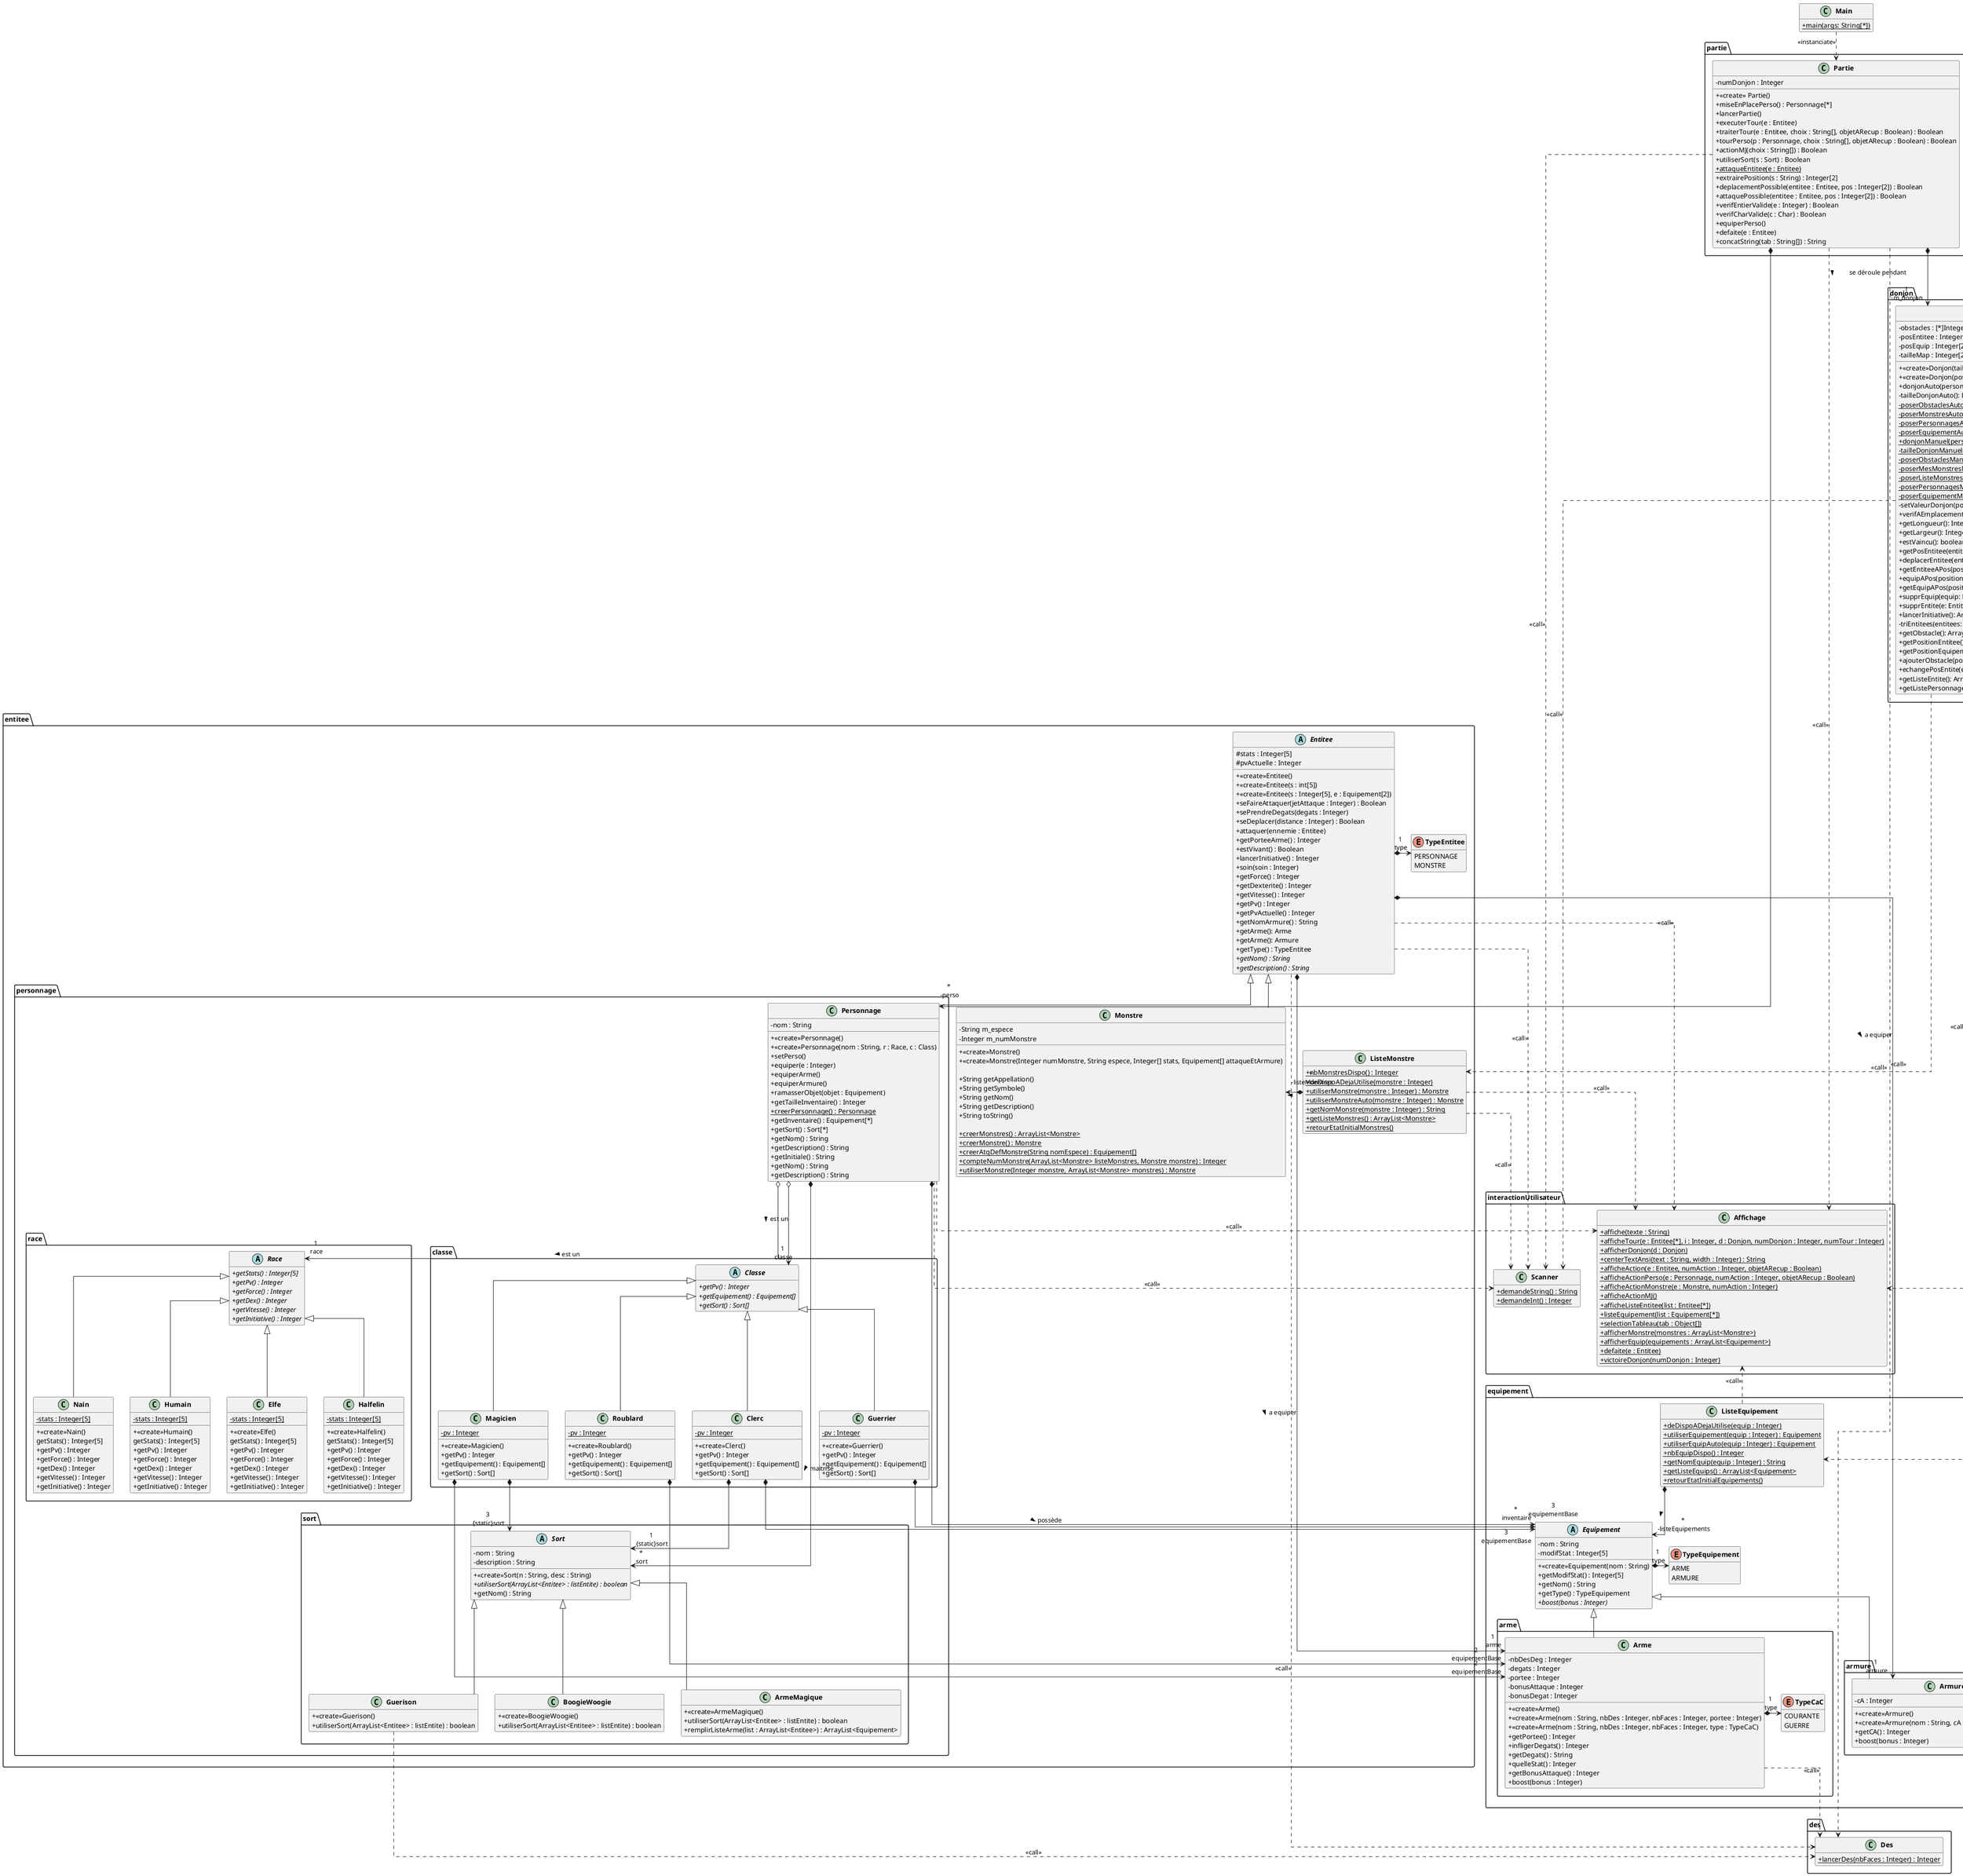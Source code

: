 @startuml

skinparam linetype ortho
skinparam classAttributeIconSize 0
skinparam classFontStyle Bold
hide empty members
package interactionUtilisateur
{
    class Affichage
    {
        +{static}affiche(texte : String)
        +{static}afficheTour(e : Entitee[*], i : Integer, d : Donjon, numDonjon : Integer, numTour : Integer)
        +{static}afficherDonjon(d : Donjon)
        +{static}centerTextAnsi(text : String, width : Integer) : String
        +{static}afficheAction(e : Entitee, numAction : Integer, objetARecup : Boolean)
        +{static}afficheActionPerso(e : Personnage, numAction : Integer, objetARecup : Boolean)
        +{static}afficheActionMonstre(e : Monstre, numAction : Integer)
        +{static}afficheActionMJ()
        +{static}afficheListeEntitee(list : Entitee[*])
        +{static}listeEquipement(list : Equipement[*])
        +{static}selectionTableau(tab : Object[])
        +{static}afficherMonstre(monstres : ArrayList<Monstre>)
        +{static}afficherEquip(equipements : ArrayList<Equipement>)
        +{static}defaite(e : Entitee)
        +{static}victoireDonjon(numDonjon : Integer)

    }
    class Scanner
    {
        +{static}demandeString() : String
        +{static}demandeInt() : Integer
    }
}
package des
{
    class Des
    {
        +{static}lancerDes(nbFaces : Integer) : Integer
    }
}
package donjon
{
    class Donjon
    {
        -obstacles : [*]Integer[2]
            ' Je ne sais pas vraiment comment indiquer une liste de liste d'entiers
        -posEntitee : Integer[2]
            ' posEntitee est un Dictionnaire dont la clé est une Entitee
        -posEquip : Integer[2]
            ' posEquipe est un Dictionnaire dont la clé est un Equipement
        -tailleMap : Integer[2]

        +<<create>>Donjon(tailleMap : Integer[2])
        +<<create>>Donjon(posEntitee : Integer[2], posEquip : Integer[2], obstacles : [*]Integer[2], tailleMap : Integer[2])
        + donjonAuto(personnages: ArrayList<Personnage>): Donjon
        - tailleDonjonAuto(): Donjon
        - {static}poserObstaclesAuto(d: Donjon, obstaclesDonjon: ArrayList<Integer[]>, nbrObstacles: Integer)
        - {static}poserMonstresAuto(d: Donjon, positionEntitee: Hashtable<Entitee, Integer[]>, nbrMonstres: Integer, obstaclesDonjon: ArrayList<Integer[]>)
        - {static}poserPersonnagesAuto(d: Donjon, positionEntitee: Hashtable<Entitee, Integer[]>, personnages: ArrayList<Personnage>, obstaclesDonjon: ArrayList<Integer[]>)
        - {static}poserEquipementAuto(d: Donjon, positionEquip: Hashtable<Equipement, Integer[]>, obstaclesDonjon: ArrayList<Integer[]>, positionEntitee: Hashtable<Entitee, Integer[]>)
        + {static}donjonManuel(personnages: ArrayList<Personnage>): Donjon
        - {static}tailleDonjonManuel(): Donjon
        - {static}poserObstaclesManuel(d: Donjon, obstaclesDonjon: ArrayList<Integer[]>)
        - {static}poserMesMonstresManuel(d: Donjon, positionEntitee: Hashtable<Entitee, Integer[]>, mesMonstres: ArrayList<Monstre>, obstaclesDonjon: ArrayList<Integer[]>)
        - {static}poserListeMonstresManuel(d: Donjon, positionEntitee: Hashtable<Entitee, Integer[]>, obstaclesDonjon: ArrayList<Integer[]>)
        - {static}poserPersonnagesManuel(d: Donjon, positionEntitee: Hashtable<Entitee, Integer[]>, personnages: ArrayList<Personnage>, obstaclesDonjon: ArrayList<Integer[]>)
        - {static}poserEquipementManuel(d: Donjon, positionEquip: Hashtable<Equipement, Integer[]>, obstaclesDonjon: ArrayList<Integer[]>, positionEntitee: Hashtable<Entitee, Integer[]>)
        - setValeurDonjon(posEntitee: Hashtable<Entitee, Integer[]>, posEquip: Hashtable<Equipement, Integer[]>, obstacles: ArrayList<Integer[]>)
        + verifAEmplacement(aVerifier: int[]): boolean
        + getLongueur(): Integer
        + getLargeur(): Integer
        + estVaincu(): boolean
        + getPosEntitee(entitee: Entitee): Integer[]
        + deplacerEntitee(entitee: Entitee, position: Integer[])
        + getEntiteeAPos(position: int[]): Entitee
        + equipAPos(position: int[]): boolean
        + getEquipAPos(position: int[]): Equipement
        + supprEquip(equip: Equipement)
        + supprEntite(e: Entitee)
        + lancerInitiative(): ArrayList<Entitee>
        - triEntitees(entitees: ArrayList<Entitee>, initiativeEntitees: ArrayList<Integer>)
        + getObstacle(): ArrayList<Integer[]>
        + getPositionEntitee(): Hashtable<Entitee, Integer[]>
        + getPositionEquipement(): Hashtable<Equipement, Integer[]>
        + ajouterObstacle(position: int[]): boolean
        + echangePosEntite(e1: Entitee, e2: Entitee)
        + getListeEntite(): ArrayList<Entitee>
        + getListePersonnage(): ArrayList<Entitee>
    }
    Donjon ..> Affichage : "<<call>>"
    Donjon ..> Scanner : "<<call>>"
    Donjon ...> .equipement.ListeEquipement : "<<call>>"
    Donjon ...> .entitee.ListeMonstre : "<<call>>"
}
package entitee
{
    abstract class Entitee
    {
        #stats : Integer[5]
        #pvActuelle : Integer
        +<<create>>Entitee()
        +<<create>>Entitee(s : int[5])
        +<<create>>Entitee(s : Integer[5], e : Equipement[2])
        +seFaireAttaquer(jetAttaque : Integer) : Boolean
        +sePrendreDegats(degats : Integer)
        +seDeplacer(distance : Integer) : Boolean
        +attaquer(ennemie : Entitee)
        +getPorteeArme() : Integer
        +estVivant() : Boolean
        +lancerInitiative() : Integer
        +soin(soin : Integer)
        +getForce() : Integer
        +getDexterite() : Integer
        +getVitesse() : Integer
        +getPv() : Integer
        +getPvActuelle() : Integer
        +getNomArmure() : String
        +getArme(): Arme
        +getArme(): Armure
        +getType() : TypeEntitee
        +{abstract}getNom() : String
        +{abstract}getDescription() : String
    }
    Entitee ..> Affichage : "<<call>>"
    Entitee ..> Scanner : "<<call>>"
    Entitee ..> Des : "<<call>>"
    Enum TypeEntitee
    {
        PERSONNAGE
        MONSTRE
    }
    package personnage
    {
        class Personnage extends entitee.Entitee
        {
            -nom : String
            +<<create>>Personnage()
            +<<create>>Personnage(nom : String, r : Race, c : Class)
            +setPerso()
            +equiper(e : Integer)
            +equiperArme()
            +equiperArmure()
            +ramasserObjet(objet : Equipement)
            +getTailleInventaire() : Integer
            +{static}creerPersonnage() : Personnage
            +getInventaire() : Equipement[*]
            +getSort() : Sort[*]
            +getNom() : String
            +getDescription() : String
            +getInitiale() : String
            +getNom() : String
            +getDescription() : String
        }
        Personnage .> Affichage : "<<call>>"
        Personnage .> Scanner : "<<call>>"
        Personnage o-down-> "1\n race" race.Race: est un >
        Personnage o-down-> "1\n classe" classe.Classe: est un >
        Entitee *-right--> "1\n arme" .equipement.arme.Arme: a equiper >
        Entitee *-right--> "1\n armure" .equipement.armure.Armure: a equiper >
        Personnage *-right--> "*\n inventaire" equipement.Equipement: possède >
        Personnage *---> "*\n sort" sort.Sort: maitrise >
        Entitee *-> "1\n type" TypeEntitee
        Package race
        {
            abstract class Race
            {
                +{abstract}getStats() : Integer[5]
                +{abstract}getPv() : Integer
                +{abstract}getForce() : Integer
                +{abstract}getDex() : Integer
                +{abstract}getVitesse() : Integer
                +{abstract}getInitiative() : Integer
            }
            class Nain extends Race
            {
                -{static}stats : Integer[5]
                +<<create>>Nain()
                getStats() : Integer[5]
                +getPv() : Integer
                +getForce() : Integer
                +getDex() : Integer
                +getVitesse() : Integer
                +getInitiative() : Integer
            }
            class  Humain extends Race
            {
                -{static}stats : Integer[5]
                +<<create>>Humain()
                getStats() : Integer[5]
                +getPv() : Integer
                +getForce() : Integer
                +getDex() : Integer
                +getVitesse() : Integer
                +getInitiative() : Integer
            }
            class  Elfe extends Race
            {
                -{static}stats : Integer[5]
                +<<create>>Elfe()
                getStats() : Integer[5]
                +getPv() : Integer
                +getForce() : Integer
                +getDex() : Integer
                +getVitesse() : Integer
                +getInitiative() : Integer
            }
            class  Halfelin extends Race
            {
                -{static}stats : Integer[5]
                +<<create>>Halfelin()
                getStats() : Integer[5]
                +getPv() : Integer
                +getForce() : Integer
                +getDex() : Integer
                +getVitesse() : Integer
                +getInitiative() : Integer
            }
        }
        Package classe
        {
            abstract class Classe
            {
                +{abstract}getPv() : Integer
                +{abstract}getEquipement() : Equipement[]
                +{abstract}getSort() : Sort[]
            }
            class Clerc extends Classe
            {
                -{static} pv : Integer
                +<<create>>Clerc()
                +getPv() : Integer
                +getEquipement() : Equipement[]
                +getSort() : Sort[]
            }
            class Guerrier extends Classe
            {
                -{static} pv : Integer
                +<<create>>Guerrier()
                +getPv() : Integer
                +getEquipement() : Equipement[]
                +getSort() : Sort[]
            }
            class Magicien extends Classe
            {
                -{static} pv : Integer
                +<<create>>Magicien()
                +getPv() : Integer
                +getEquipement() : Equipement[]
                +getSort() : Sort[]
            }
            class Roublard extends Classe
            {
                -{static} pv : Integer
                +<<create>>Roublard()
                +getPv() : Integer
                +getEquipement() : Equipement[]
                +getSort() : Sort[]
            }
            Roublard *--> "2\n equipementBase" .equipement.arme.Arme
            Magicien *--> "2\n equipementBase" .equipement.arme.Arme
            Clerc *--> "3\nequipementBase" .equipement.Equipement
            Guerrier *---> "3\nequipementBase" .equipement.Equipement
            Magicien *--> "3\n {static}sort" .entitee.personnage.sort.Sort
            Clerc *--> "1\n {static}sort" .entitee.personnage.sort.Sort
        }
        package sort
        {
            abstract class Sort
            {
                -nom : String
                -description : String
                +<<create>>Sort(n : String, desc : String)
                +{abstract}utiliserSort(ArrayList<Entitee> : listEntite) : boolean
                +getNom() : String
            }
            class Guerison extends Sort
            {
                +<<create>>Guerison()
                +utiliserSort(ArrayList<Entitee> : listEntite) : boolean
            }
            class BoogieWoogie extends Sort
            {
                +<<create>>BoogieWoogie()
                +utiliserSort(ArrayList<Entitee> : listEntite) : boolean
            }
            class ArmeMagique extends Sort
            {
                +<<create>>ArmeMagique()
                +utiliserSort(ArrayList<Entitee> : listEntite) : boolean
                +remplirListeArme(list : ArrayList<Entitee>) : ArrayList<Equipement>
            }
            Guerison ..> Des : "<<call>>"
        }
    }
    class Monstre extends Entitee
    {
        - String m_espece
        - Integer m_numMonstre

        + <<create>>Monstre()
        + <<create>>Monstre(Integer numMonstre, String espece, Integer[] stats, Equipement[] attaqueEtArmure)

        + String getAppellation()
        + String getSymbole()
        + String getNom()
        + String getDescription()
        + String toString()

        + {static} creerMonstres() : ArrayList<Monstre>
        + {static} creerMonstre() : Monstre
        + {static} creerAtqDefMonstre(String nomEspece) : Equipement[]
        + {static} compteNumMonstre(ArrayList<Monstre> listeMonstres, Monstre monstre) : Integer
        + {static} utiliserMonstre(Integer monstre, ArrayList<Monstre> monstres) : Monstre
    }

    class ListeMonstre
    {
        + {static} nbMonstresDispo() : Integer
        + {static} deDispoADejaUtilise(monstre : Integer)
        + {static} utiliserMonstre(monstre : Integer) : Monstre
        + {static} utiliserMonstreAuto(monstre : Integer) : Monstre
        + {static} getNomMonstre(monstre : Integer) : String
        + {static} getListeMonstres() : ArrayList<Monstre>
        + {static} retourEtatInitialMonstres()
    }
    ListeMonstre *-> "*\n -listeMonstres" Monstre : >
    ListeMonstre ..> Affichage : "<<call>>"
    ListeMonstre ..> Scanner : "<<call>>"
}


package equipement
{
    abstract class Equipement
    {
        -nom : String
        -modifStat : Integer[5]
        +<<create>>Equipement(nom : String)
        +getModifStat() : Integer[5]
        +getNom() : String
        +getType() : TypeEquipement
        +{abstract}boost(bonus : Integer)
    }
    Enum TypeEquipement
    {
        ARME
        ARMURE
    }
    Equipement *-> "1\n type" TypeEquipement
    class ListeEquipement
    {
        + {static} deDispoADejaUtilise(equip : Integer)
        + {static} utiliserEquipement(equip : Integer) : Equipement
        + {static} utiliserEquipAuto(equip : Integer) : Equipement
        + {static} nbEquipDispo() : Integer
        + {static} getNomEquip(equip : Integer) : String
        + {static} getListeEquips() : ArrayList<Equipement>
        + {static} retourEtatInitialEquipements()
    }
    ListeEquipement *--> "*\n -listeEquipements" Equipement : >
    ListeEquipement .> Affichage : "<<call>>"

    package armure
    {
        Enum Poids
        {
            LEGERE
            LOURD
        }
        class Armure extends equipement.Equipement
        {
            -cA : Integer
            +<<create>>Armure()
            +<<create>>Armure(nom : String, cA : Integer, poids : Poids)
            +getCA() : Integer
            +boost(bonus : Integer)
        }
        Armure *-> "1\n poid" Poids
    }
    package arme
    {
        Enum TypeCaC
        {
            COURANTE
            GUERRE
        }
        class Arme extends equipement.Equipement
        {
            -nbDesDeg : Integer
            -degats : Integer
            -portee : Integer
            -bonusAttaque : Integer
            -bonusDegat : Integer
            +<<create>>Arme()
            +<<create>>Arme(nom : String, nbDes : Integer, nbFaces : Integer, portee : Integer)
            +<<create>>Arme(nom : String, nbDes : Integer, nbFaces : Integer, type : TypeCaC)
            +getPortee() : Integer
            +infligerDegats() : Integer
            +getDegats() : String
            +quelleStat() : Integer
            +getBonusAttaque() : Integer
            +boost(bonus : Integer)
        }
        Arme *-> "1\n type"TypeCaC
        Arme ..> Des : "<<call>>"
    }
}

package partie
{
    class Partie
    {
        -numDonjon : Integer
        + <<create>> Partie()
        + miseEnPlacePerso() : Personnage[*]
        + lancerPartie()
        + executerTour(e : Entitee)
        + traiterTour(e : Entitee, choix : String[], objetARecup : Boolean) : Boolean
        + tourPerso(p : Personnage, choix : String[], objetARecup : Boolean) : Boolean
        + actionMJ(choix : String[]) : Boolean
        + utiliserSort(s : Sort) : Boolean
        + {static}attaqueEntitee(e : Entitee)
        + extrairePosition(s : String) : Integer[2]
        + deplacementPossible(entitee : Entitee, pos : Integer[2]) : Boolean
        + attaquePossible(entitee : Entitee, pos : Integer[2]) : Boolean
        + verifEntierValide(e : Integer) : Boolean
        + verifCharValide(c : Char) : Boolean
        + equiperPerso()
        + defaite(e : Entitee)
        + concatString(tab : String[]) : String
    }

    Partie ..> Affichage : "<<call>>"
    Partie ..> Scanner : "<<call>>"
    Partie ..> Des : "<<call>>"
    Partie *---> "1\n -m_donjon" Donjon : \tse déroule pendant \t\t >
    Partie *--> "*\n -perso" entitee.personnage.Personnage
}


    class Main{
            +{static} main(args: String[*])
        }
    Main ..> Partie : "<<instanciate>>"
@enduml